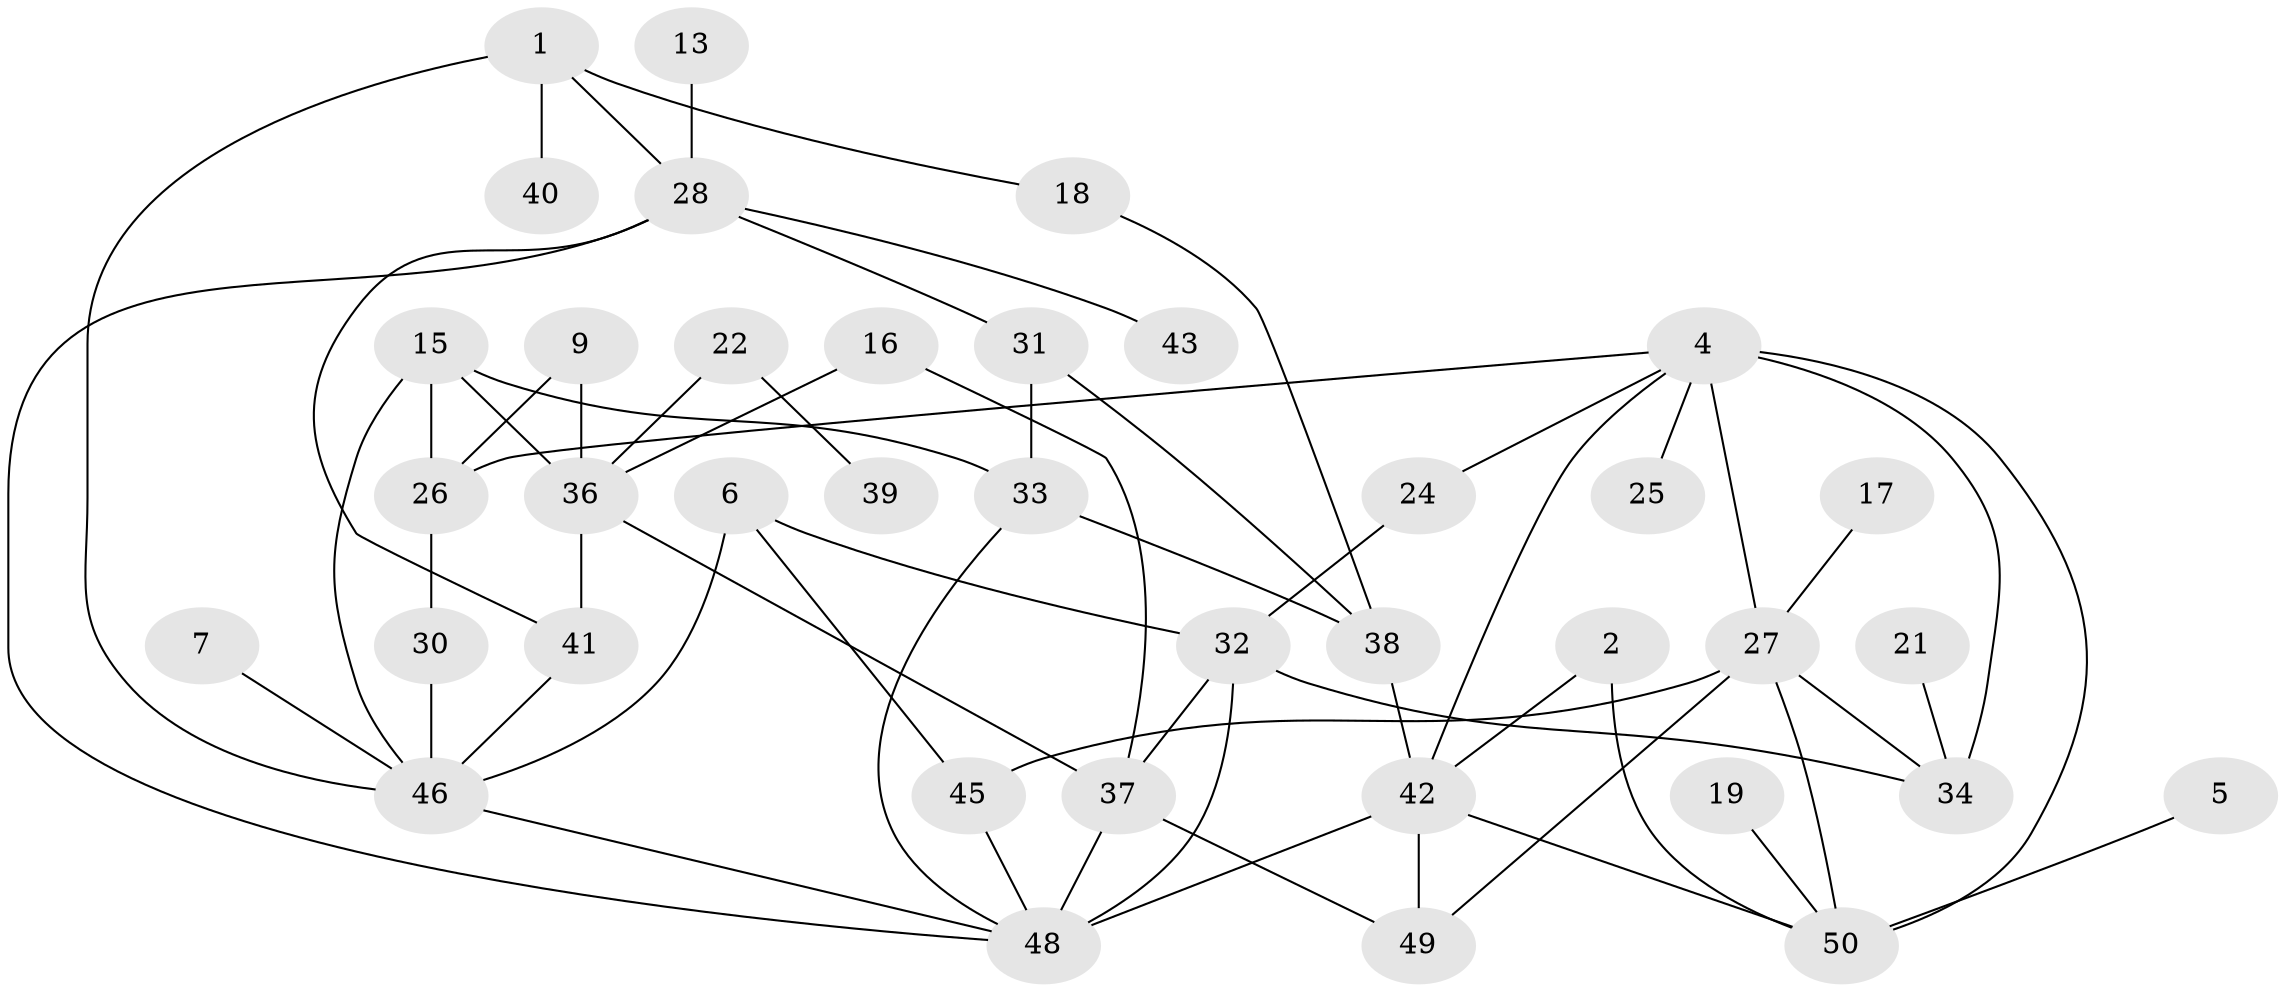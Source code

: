 // original degree distribution, {2: 0.21, 1: 0.24, 5: 0.07, 4: 0.09, 3: 0.24, 0: 0.12, 6: 0.01, 7: 0.01, 8: 0.01}
// Generated by graph-tools (version 1.1) at 2025/49/03/09/25 03:49:08]
// undirected, 38 vertices, 62 edges
graph export_dot {
graph [start="1"]
  node [color=gray90,style=filled];
  1;
  2;
  4;
  5;
  6;
  7;
  9;
  13;
  15;
  16;
  17;
  18;
  19;
  21;
  22;
  24;
  25;
  26;
  27;
  28;
  30;
  31;
  32;
  33;
  34;
  36;
  37;
  38;
  39;
  40;
  41;
  42;
  43;
  45;
  46;
  48;
  49;
  50;
  1 -- 18 [weight=1.0];
  1 -- 28 [weight=1.0];
  1 -- 40 [weight=1.0];
  1 -- 46 [weight=1.0];
  2 -- 42 [weight=1.0];
  2 -- 50 [weight=1.0];
  4 -- 24 [weight=1.0];
  4 -- 25 [weight=1.0];
  4 -- 26 [weight=1.0];
  4 -- 27 [weight=1.0];
  4 -- 34 [weight=1.0];
  4 -- 42 [weight=1.0];
  4 -- 50 [weight=2.0];
  5 -- 50 [weight=1.0];
  6 -- 32 [weight=1.0];
  6 -- 45 [weight=1.0];
  6 -- 46 [weight=1.0];
  7 -- 46 [weight=1.0];
  9 -- 26 [weight=1.0];
  9 -- 36 [weight=1.0];
  13 -- 28 [weight=1.0];
  15 -- 26 [weight=1.0];
  15 -- 33 [weight=1.0];
  15 -- 36 [weight=1.0];
  15 -- 46 [weight=1.0];
  16 -- 36 [weight=1.0];
  16 -- 37 [weight=1.0];
  17 -- 27 [weight=1.0];
  18 -- 38 [weight=1.0];
  19 -- 50 [weight=1.0];
  21 -- 34 [weight=1.0];
  22 -- 36 [weight=1.0];
  22 -- 39 [weight=1.0];
  24 -- 32 [weight=1.0];
  26 -- 30 [weight=1.0];
  27 -- 34 [weight=1.0];
  27 -- 45 [weight=1.0];
  27 -- 49 [weight=1.0];
  27 -- 50 [weight=1.0];
  28 -- 31 [weight=1.0];
  28 -- 41 [weight=1.0];
  28 -- 43 [weight=1.0];
  28 -- 48 [weight=1.0];
  30 -- 46 [weight=1.0];
  31 -- 33 [weight=1.0];
  31 -- 38 [weight=1.0];
  32 -- 34 [weight=1.0];
  32 -- 37 [weight=1.0];
  32 -- 48 [weight=1.0];
  33 -- 38 [weight=1.0];
  33 -- 48 [weight=1.0];
  36 -- 37 [weight=1.0];
  36 -- 41 [weight=1.0];
  37 -- 48 [weight=2.0];
  37 -- 49 [weight=1.0];
  38 -- 42 [weight=1.0];
  41 -- 46 [weight=1.0];
  42 -- 48 [weight=1.0];
  42 -- 49 [weight=1.0];
  42 -- 50 [weight=1.0];
  45 -- 48 [weight=1.0];
  46 -- 48 [weight=1.0];
}
